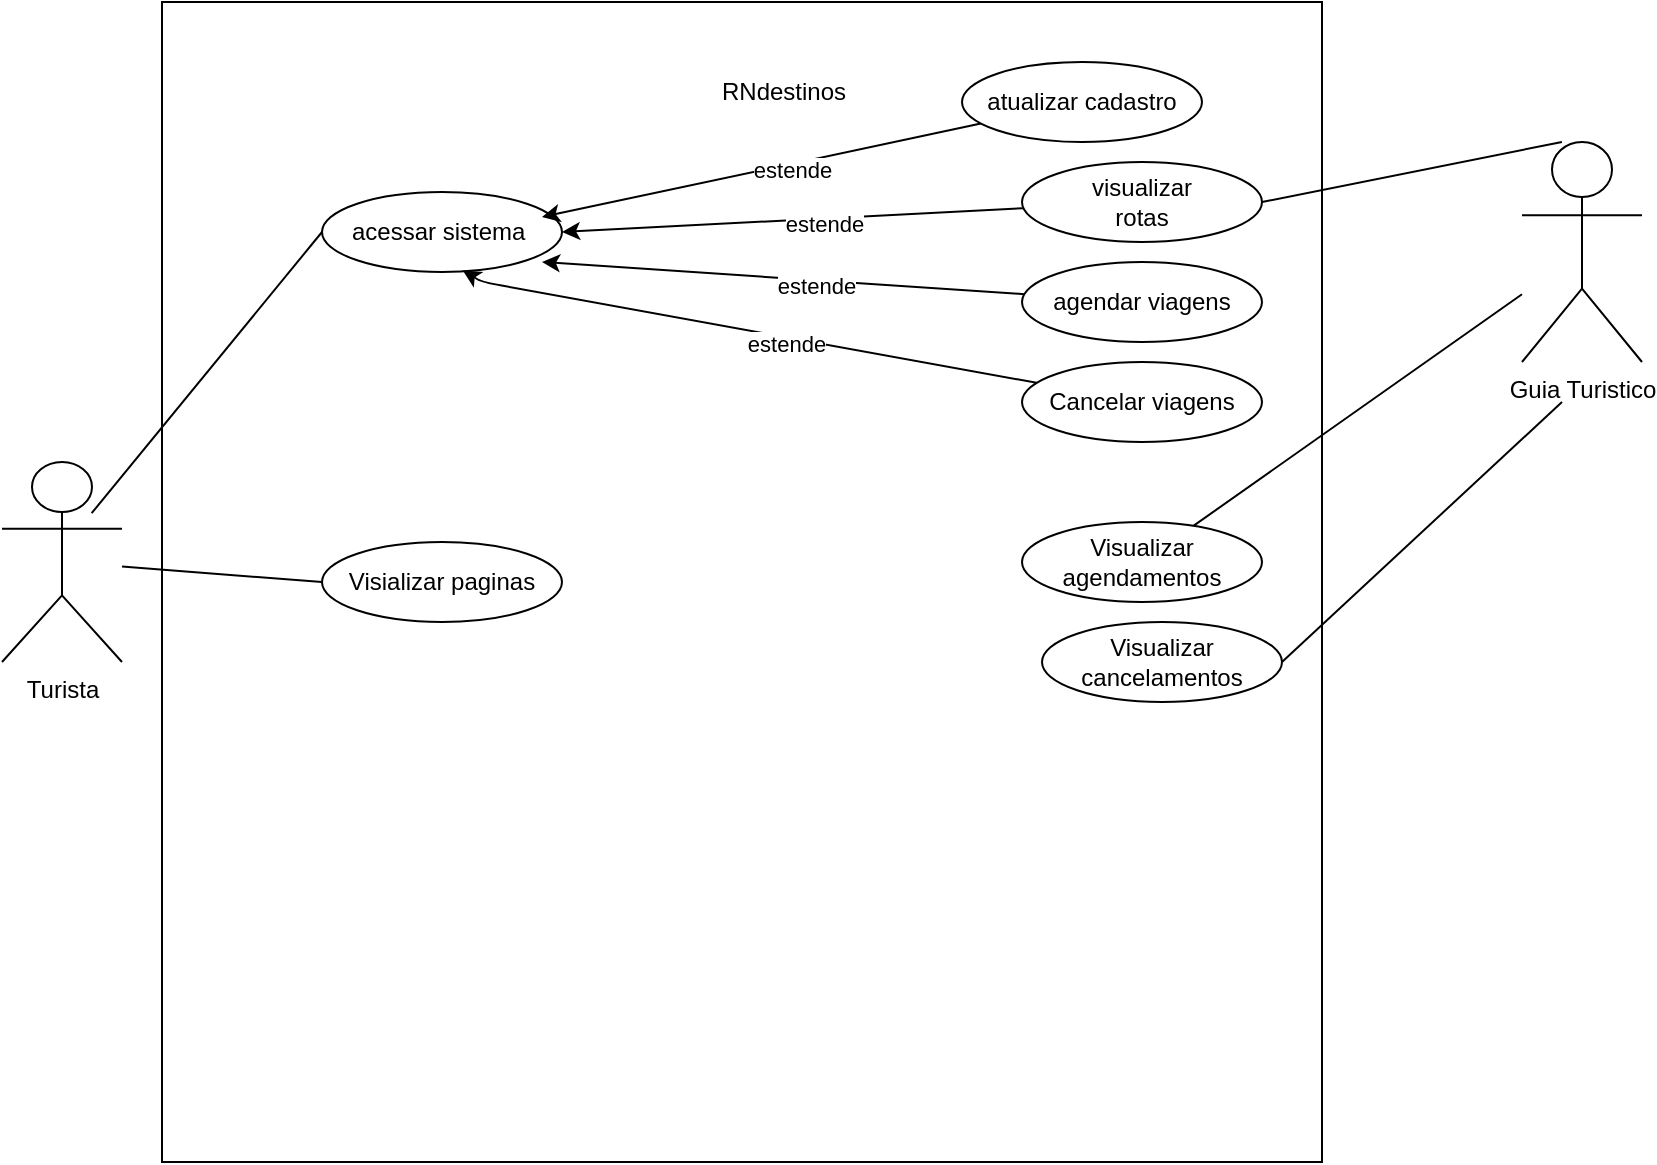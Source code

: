 <mxfile>
    <diagram id="bfJSM7QfGrj89RPG1f-h" name="Página-1">
        <mxGraphModel dx="2185" dy="1959" grid="1" gridSize="10" guides="1" tooltips="1" connect="1" arrows="1" fold="1" page="1" pageScale="1" pageWidth="827" pageHeight="1169" math="0" shadow="0">
            <root>
                <mxCell id="0"/>
                <mxCell id="1" parent="0"/>
                <mxCell id="2" value="" style="whiteSpace=wrap;html=1;aspect=fixed;" parent="1" vertex="1">
                    <mxGeometry x="70" y="-120" width="580" height="580" as="geometry"/>
                </mxCell>
                <mxCell id="3" value="RNdestinos" style="text;html=1;strokeColor=none;fillColor=none;align=center;verticalAlign=middle;whiteSpace=wrap;rounded=0;" parent="1" vertex="1">
                    <mxGeometry x="350.5" y="-90" width="60" height="30" as="geometry"/>
                </mxCell>
                <mxCell id="4" value="Turista&lt;br&gt;" style="shape=umlActor;verticalLabelPosition=bottom;verticalAlign=top;html=1;outlineConnect=0;" parent="1" vertex="1">
                    <mxGeometry x="-10" y="110" width="60" height="100" as="geometry"/>
                </mxCell>
                <mxCell id="7" value="" style="ellipse;whiteSpace=wrap;html=1;" parent="1" vertex="1">
                    <mxGeometry x="150" y="-25" width="120" height="40" as="geometry"/>
                </mxCell>
                <mxCell id="8" value="acessar sistema&amp;nbsp;" style="text;html=1;strokeColor=none;fillColor=none;align=center;verticalAlign=middle;whiteSpace=wrap;rounded=0;" parent="1" vertex="1">
                    <mxGeometry x="160" y="-20" width="100" height="30" as="geometry"/>
                </mxCell>
                <mxCell id="12" value="agendar viagens" style="ellipse;whiteSpace=wrap;html=1;" parent="1" vertex="1">
                    <mxGeometry x="500" y="10" width="120" height="40" as="geometry"/>
                </mxCell>
                <mxCell id="13" value="" style="ellipse;whiteSpace=wrap;html=1;fontStyle=1" parent="1" vertex="1">
                    <mxGeometry x="500" y="-40" width="120" height="40" as="geometry"/>
                </mxCell>
                <mxCell id="43" style="edgeStyle=none;html=1;entryX=1;entryY=0.25;entryDx=0;entryDy=0;" parent="1" source="14" target="8" edge="1">
                    <mxGeometry relative="1" as="geometry">
                        <mxPoint x="327.56" y="0.2" as="targetPoint"/>
                    </mxGeometry>
                </mxCell>
                <mxCell id="44" value="estende" style="edgeLabel;html=1;align=center;verticalAlign=middle;resizable=0;points=[];" parent="43" vertex="1" connectable="0">
                    <mxGeometry x="-0.135" y="3" relative="1" as="geometry">
                        <mxPoint as="offset"/>
                    </mxGeometry>
                </mxCell>
                <mxCell id="14" value="atualizar cadastro" style="ellipse;whiteSpace=wrap;html=1;" parent="1" vertex="1">
                    <mxGeometry x="470" y="-90" width="120" height="40" as="geometry"/>
                </mxCell>
                <mxCell id="24" value="visualizar rotas" style="text;html=1;strokeColor=none;fillColor=none;align=center;verticalAlign=middle;whiteSpace=wrap;rounded=0;" parent="1" vertex="1">
                    <mxGeometry x="530" y="-35" width="60" height="30" as="geometry"/>
                </mxCell>
                <mxCell id="26" value="" style="endArrow=none;html=1;exitX=0.747;exitY=0.256;exitDx=0;exitDy=0;exitPerimeter=0;entryX=0;entryY=0.5;entryDx=0;entryDy=0;" parent="1" source="4" target="7" edge="1">
                    <mxGeometry width="50" height="50" relative="1" as="geometry">
                        <mxPoint x="310" y="250" as="sourcePoint"/>
                        <mxPoint x="360" y="200" as="targetPoint"/>
                    </mxGeometry>
                </mxCell>
                <mxCell id="48" style="edgeStyle=none;html=1;entryX=1;entryY=0.5;entryDx=0;entryDy=0;" parent="1" source="13" target="7" edge="1">
                    <mxGeometry relative="1" as="geometry">
                        <mxPoint x="479.999" y="-11.233" as="sourcePoint"/>
                        <mxPoint x="335" y="10" as="targetPoint"/>
                        <Array as="points"/>
                    </mxGeometry>
                </mxCell>
                <mxCell id="49" value="estende" style="edgeLabel;html=1;align=center;verticalAlign=middle;resizable=0;points=[];" parent="48" vertex="1" connectable="0">
                    <mxGeometry x="-0.135" y="3" relative="1" as="geometry">
                        <mxPoint as="offset"/>
                    </mxGeometry>
                </mxCell>
                <mxCell id="50" style="edgeStyle=none;html=1;entryX=1;entryY=1;entryDx=0;entryDy=0;" parent="1" source="12" target="8" edge="1">
                    <mxGeometry relative="1" as="geometry">
                        <mxPoint x="491.133" y="65.0" as="sourcePoint"/>
                        <mxPoint x="317.426" y="24.142" as="targetPoint"/>
                        <Array as="points"/>
                    </mxGeometry>
                </mxCell>
                <mxCell id="51" value="estende" style="edgeLabel;html=1;align=center;verticalAlign=middle;resizable=0;points=[];" parent="50" vertex="1" connectable="0">
                    <mxGeometry x="-0.135" y="3" relative="1" as="geometry">
                        <mxPoint as="offset"/>
                    </mxGeometry>
                </mxCell>
                <mxCell id="52" value="Cancelar viagens" style="ellipse;whiteSpace=wrap;html=1;" parent="1" vertex="1">
                    <mxGeometry x="500" y="60" width="120" height="40" as="geometry"/>
                </mxCell>
                <mxCell id="53" style="edgeStyle=none;html=1;entryX=0.604;entryY=1.14;entryDx=0;entryDy=0;entryPerimeter=0;" parent="1" source="52" target="8" edge="1">
                    <mxGeometry relative="1" as="geometry">
                        <mxPoint x="490.003" y="110.86" as="sourcePoint"/>
                        <mxPoint x="281.24" y="31.8" as="targetPoint"/>
                        <Array as="points">
                            <mxPoint x="230" y="20"/>
                        </Array>
                    </mxGeometry>
                </mxCell>
                <mxCell id="54" value="estende" style="edgeLabel;html=1;align=center;verticalAlign=middle;resizable=0;points=[];" parent="53" vertex="1" connectable="0">
                    <mxGeometry x="-0.135" y="3" relative="1" as="geometry">
                        <mxPoint as="offset"/>
                    </mxGeometry>
                </mxCell>
                <mxCell id="55" value="Visializar paginas" style="ellipse;whiteSpace=wrap;html=1;" parent="1" vertex="1">
                    <mxGeometry x="150" y="150" width="120" height="40" as="geometry"/>
                </mxCell>
                <mxCell id="56" value="Guia Turistico&lt;br&gt;" style="shape=umlActor;verticalLabelPosition=bottom;verticalAlign=top;html=1;outlineConnect=0;" parent="1" vertex="1">
                    <mxGeometry x="750" y="-50" width="60" height="110" as="geometry"/>
                </mxCell>
                <mxCell id="62" value="" style="endArrow=none;html=1;exitX=1;exitY=0.5;exitDx=0;exitDy=0;entryX=0.333;entryY=0;entryDx=0;entryDy=0;entryPerimeter=0;" parent="1" source="13" target="56" edge="1">
                    <mxGeometry width="50" height="50" relative="1" as="geometry">
                        <mxPoint x="400" y="190" as="sourcePoint"/>
                        <mxPoint x="450" y="140" as="targetPoint"/>
                    </mxGeometry>
                </mxCell>
                <mxCell id="63" value="Visualizar agendamentos" style="ellipse;whiteSpace=wrap;html=1;" parent="1" vertex="1">
                    <mxGeometry x="500" y="140" width="120" height="40" as="geometry"/>
                </mxCell>
                <mxCell id="64" value="Visualizar cancelamentos" style="ellipse;whiteSpace=wrap;html=1;" parent="1" vertex="1">
                    <mxGeometry x="510" y="190" width="120" height="40" as="geometry"/>
                </mxCell>
                <mxCell id="67" value="" style="endArrow=none;html=1;exitX=0;exitY=0.5;exitDx=0;exitDy=0;" parent="1" source="55" target="4" edge="1">
                    <mxGeometry width="50" height="50" relative="1" as="geometry">
                        <mxPoint x="400" y="170" as="sourcePoint"/>
                        <mxPoint x="450" y="120" as="targetPoint"/>
                    </mxGeometry>
                </mxCell>
                <mxCell id="69" value="" style="endArrow=none;html=1;" parent="1" source="63" target="56" edge="1">
                    <mxGeometry width="50" height="50" relative="1" as="geometry">
                        <mxPoint x="630" y="-10" as="sourcePoint"/>
                        <mxPoint x="779.98" y="-40" as="targetPoint"/>
                    </mxGeometry>
                </mxCell>
                <mxCell id="70" value="" style="endArrow=none;html=1;" parent="1" edge="1">
                    <mxGeometry width="50" height="50" relative="1" as="geometry">
                        <mxPoint x="630" y="210" as="sourcePoint"/>
                        <mxPoint x="770" y="80" as="targetPoint"/>
                    </mxGeometry>
                </mxCell>
            </root>
        </mxGraphModel>
    </diagram>
</mxfile>